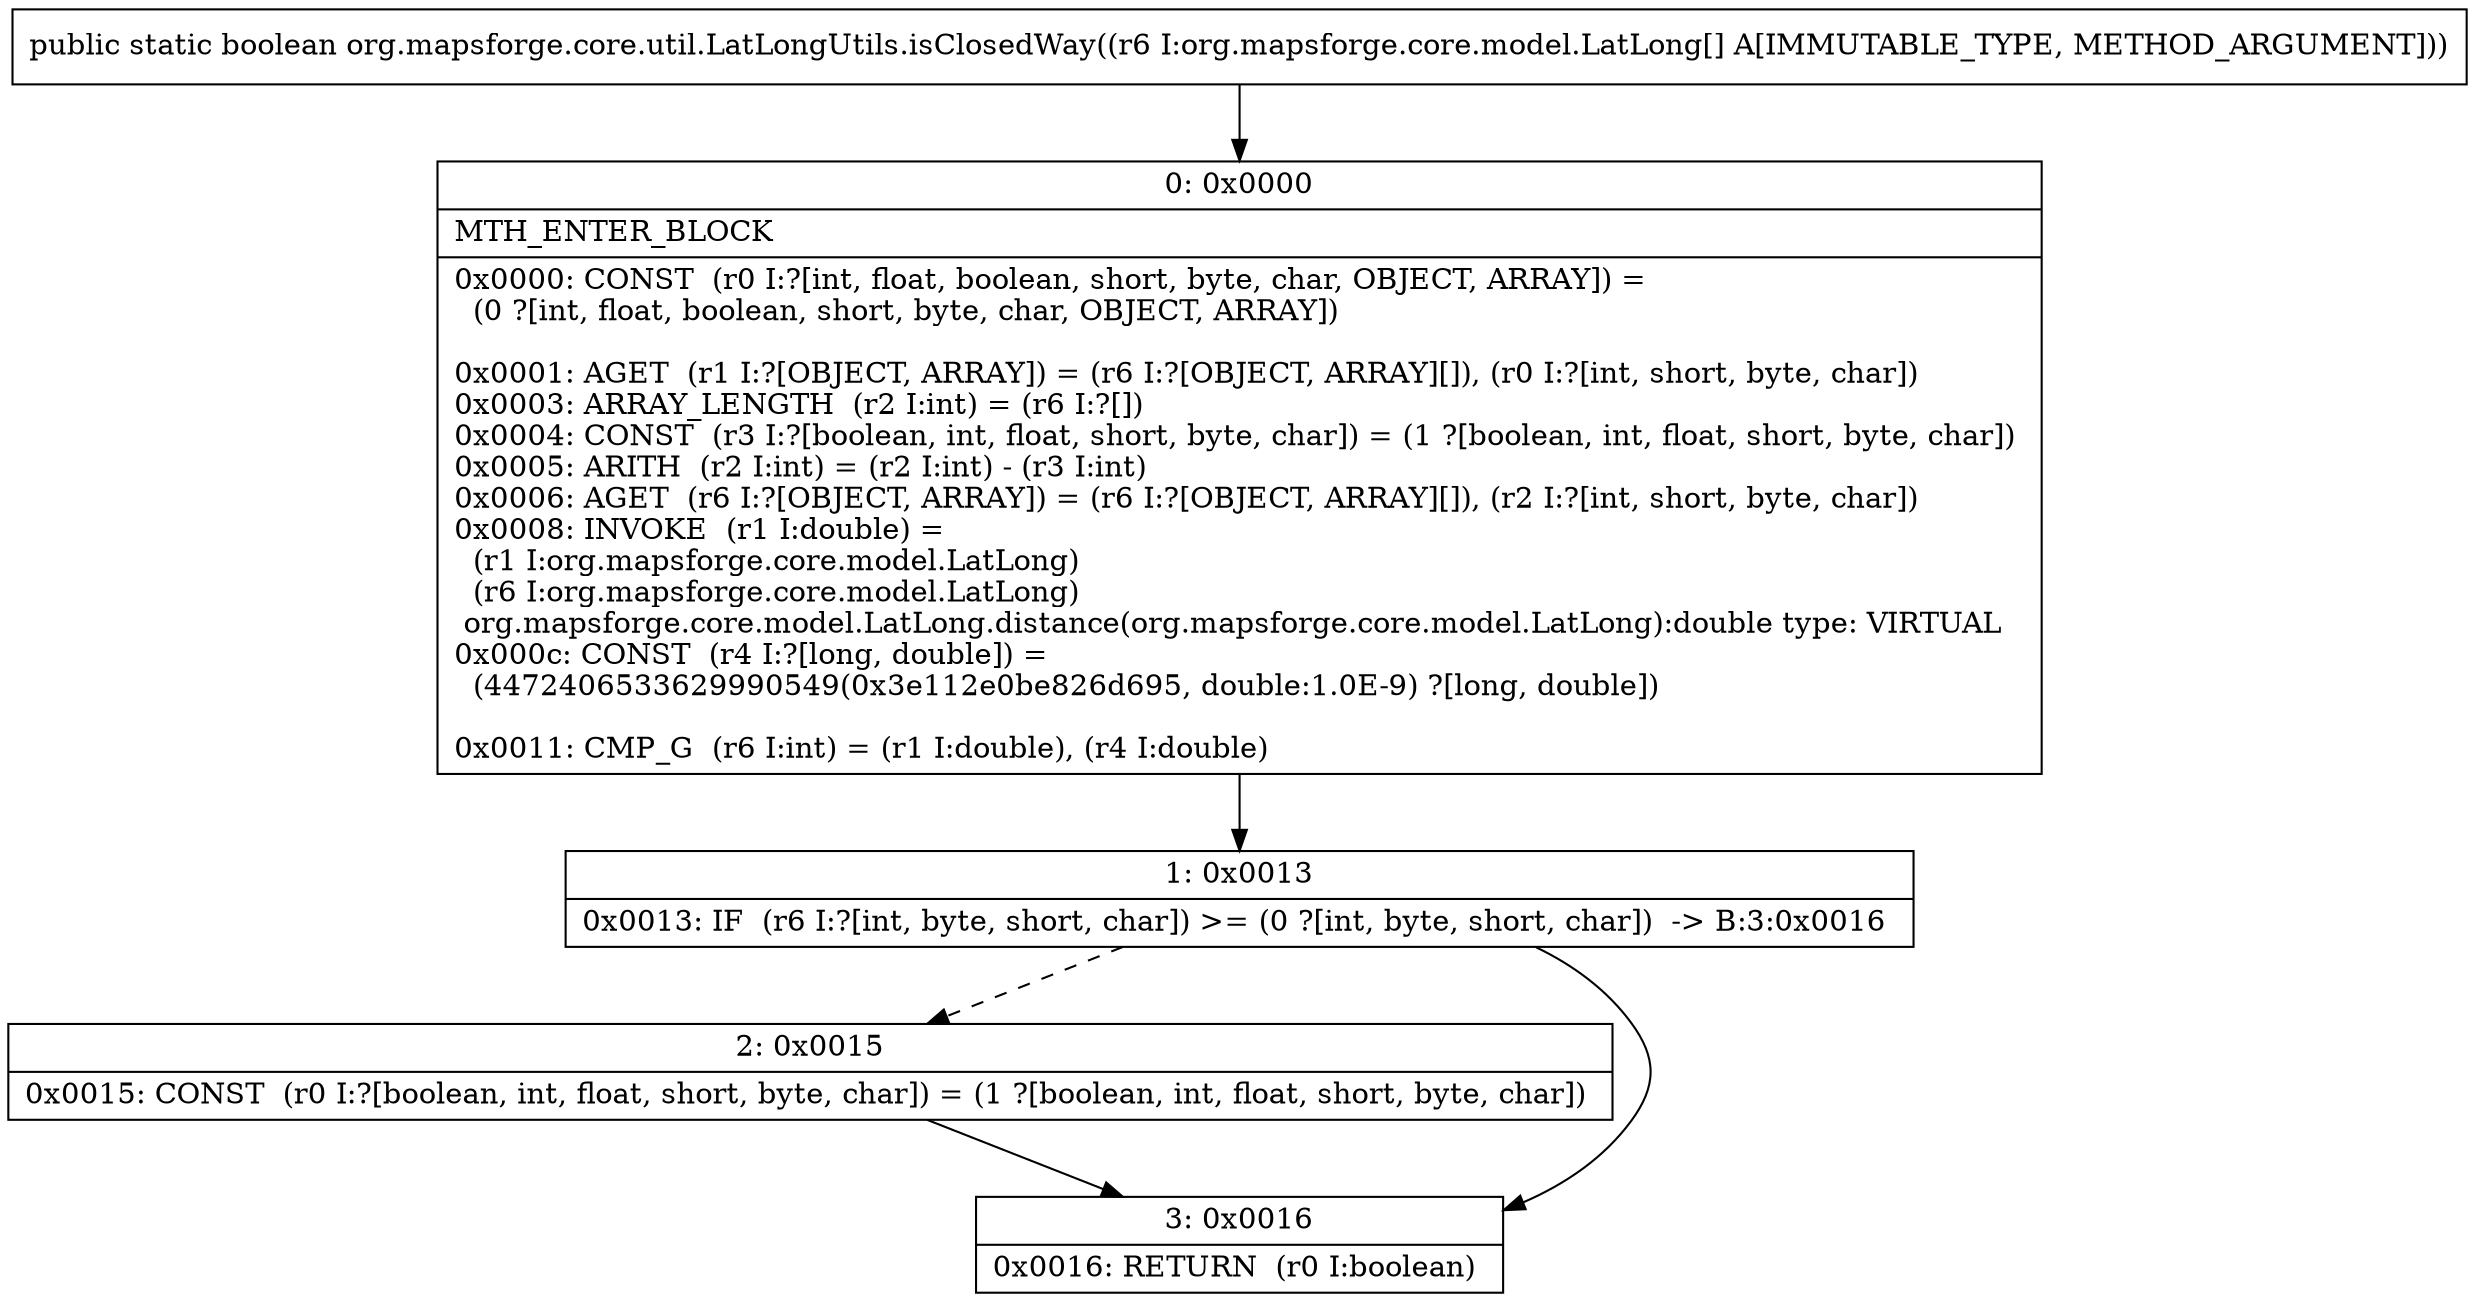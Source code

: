 digraph "CFG fororg.mapsforge.core.util.LatLongUtils.isClosedWay([Lorg\/mapsforge\/core\/model\/LatLong;)Z" {
Node_0 [shape=record,label="{0\:\ 0x0000|MTH_ENTER_BLOCK\l|0x0000: CONST  (r0 I:?[int, float, boolean, short, byte, char, OBJECT, ARRAY]) = \l  (0 ?[int, float, boolean, short, byte, char, OBJECT, ARRAY])\l \l0x0001: AGET  (r1 I:?[OBJECT, ARRAY]) = (r6 I:?[OBJECT, ARRAY][]), (r0 I:?[int, short, byte, char]) \l0x0003: ARRAY_LENGTH  (r2 I:int) = (r6 I:?[]) \l0x0004: CONST  (r3 I:?[boolean, int, float, short, byte, char]) = (1 ?[boolean, int, float, short, byte, char]) \l0x0005: ARITH  (r2 I:int) = (r2 I:int) \- (r3 I:int) \l0x0006: AGET  (r6 I:?[OBJECT, ARRAY]) = (r6 I:?[OBJECT, ARRAY][]), (r2 I:?[int, short, byte, char]) \l0x0008: INVOKE  (r1 I:double) = \l  (r1 I:org.mapsforge.core.model.LatLong)\l  (r6 I:org.mapsforge.core.model.LatLong)\l org.mapsforge.core.model.LatLong.distance(org.mapsforge.core.model.LatLong):double type: VIRTUAL \l0x000c: CONST  (r4 I:?[long, double]) = \l  (4472406533629990549(0x3e112e0be826d695, double:1.0E\-9) ?[long, double])\l \l0x0011: CMP_G  (r6 I:int) = (r1 I:double), (r4 I:double) \l}"];
Node_1 [shape=record,label="{1\:\ 0x0013|0x0013: IF  (r6 I:?[int, byte, short, char]) \>= (0 ?[int, byte, short, char])  \-\> B:3:0x0016 \l}"];
Node_2 [shape=record,label="{2\:\ 0x0015|0x0015: CONST  (r0 I:?[boolean, int, float, short, byte, char]) = (1 ?[boolean, int, float, short, byte, char]) \l}"];
Node_3 [shape=record,label="{3\:\ 0x0016|0x0016: RETURN  (r0 I:boolean) \l}"];
MethodNode[shape=record,label="{public static boolean org.mapsforge.core.util.LatLongUtils.isClosedWay((r6 I:org.mapsforge.core.model.LatLong[] A[IMMUTABLE_TYPE, METHOD_ARGUMENT])) }"];
MethodNode -> Node_0;
Node_0 -> Node_1;
Node_1 -> Node_2[style=dashed];
Node_1 -> Node_3;
Node_2 -> Node_3;
}

